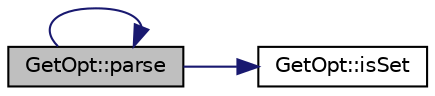 digraph "GetOpt::parse"
{
 // INTERACTIVE_SVG=YES
  edge [fontname="Helvetica",fontsize="10",labelfontname="Helvetica",labelfontsize="10"];
  node [fontname="Helvetica",fontsize="10",shape=record];
  rankdir="LR";
  Node1 [label="GetOpt::parse",height=0.2,width=0.4,color="black", fillcolor="grey75", style="filled", fontcolor="black"];
  Node1 -> Node2 [color="midnightblue",fontsize="10",style="solid",fontname="Helvetica"];
  Node2 [label="GetOpt::isSet",height=0.2,width=0.4,color="black", fillcolor="white", style="filled",URL="$d1/d4b/class_get_opt.html#a3cc04f7e330627069faf14794a1f5d92"];
  Node1 -> Node1 [color="midnightblue",fontsize="10",style="solid",fontname="Helvetica"];
}
